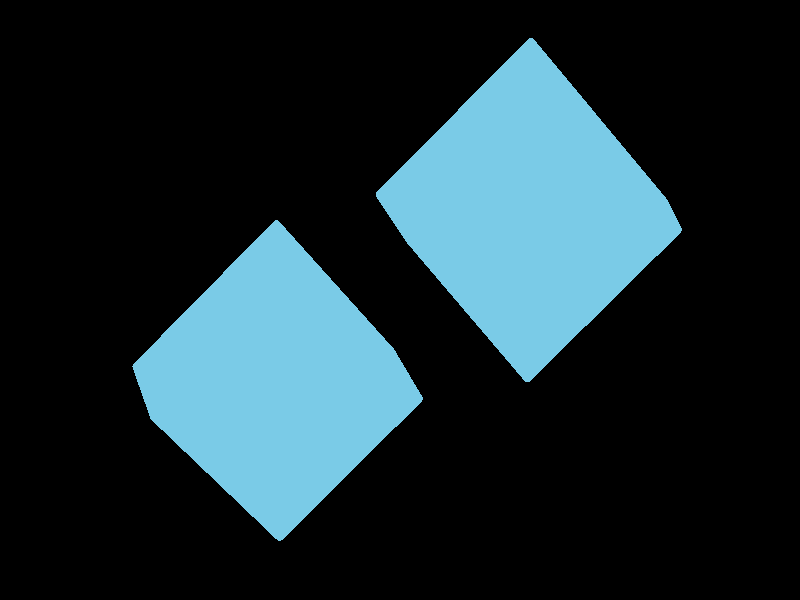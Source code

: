 #include "colors.inc"

camera {
 location <4, 2, -13>
 look_at 0
 angle 25
}

light_source { <3, 8, -15> White }

#declare frame_w = 0.03;
#declare frame_t = texture {
 pigment { color SkyBlue }
 finish { ambient .2 diffuse 0.8 specular 1 }
}

#declare body_t = texture { 
 pigment { color SkyBlue filter 0.6 }
}

#macro pentagonal_deltohedron()

 union {

  #declare Planes = array[10];

  #declare I = 0;
  #declare J = 1;
  #declare N = 10;
  intersection {
   #while (I < N)
    #local H = sqrt((cos(pi/N)-cos(2 * pi/N))/2) * 3;
    #declare Planes[I] = <sin(2 * pi * I/N), H * J, cos(2 * pi * I/N)>;

    plane { Planes[I], 1 / vlength(Planes[I])  }

    #declare I = I + 1;
    #declare J = -J;
   #end
   texture { body_t }
  }

  #declare Points = array[10];

  #declare P = vnormalize(vcross(Planes[2] - Planes[0], Planes[0] - Planes[4]));
  #declare Top = P / vdot(P, Planes[0]);

  #declare P = vnormalize(vcross(Planes[3] - Planes[1], Planes[1] - Planes[5]));
  #declare Bottom = P / vdot(P, Planes[1]);

  union {
   #declare I = 0;
   #while (I < N)
    #declare J = (I = 0 ? N - 1 : I - 1);
    #declare K = (I = (N - 1) ? 0 : I + 1);

    #local P = vnormalize(vcross(Planes[J] - Planes[I], Planes[I] - Planes[K]));
    #declare Points[I] = P / vdot(P, Planes[I]);

    sphere { Points[I], frame_w }
    cylinder { Points[I], (mod(I, 2) = 0 ? Bottom : Top), frame_w }
    #if (I > 0) cylinder { Points[I], Points[J], frame_w } #end

    #declare I = I + 1;
   #end

   cylinder { Points[0], Points[N - 1], frame_w }

   sphere { Top, frame_w }
   sphere { Bottom, frame_w }

   texture { frame_t }
  }
 }
#end

object {
 pentagonal_deltohedron()
 translate <1, .7, 0>
}

object {
 pentagonal_deltohedron()
 rotate 180 * x
 translate <-1, -.7, 0>
}

